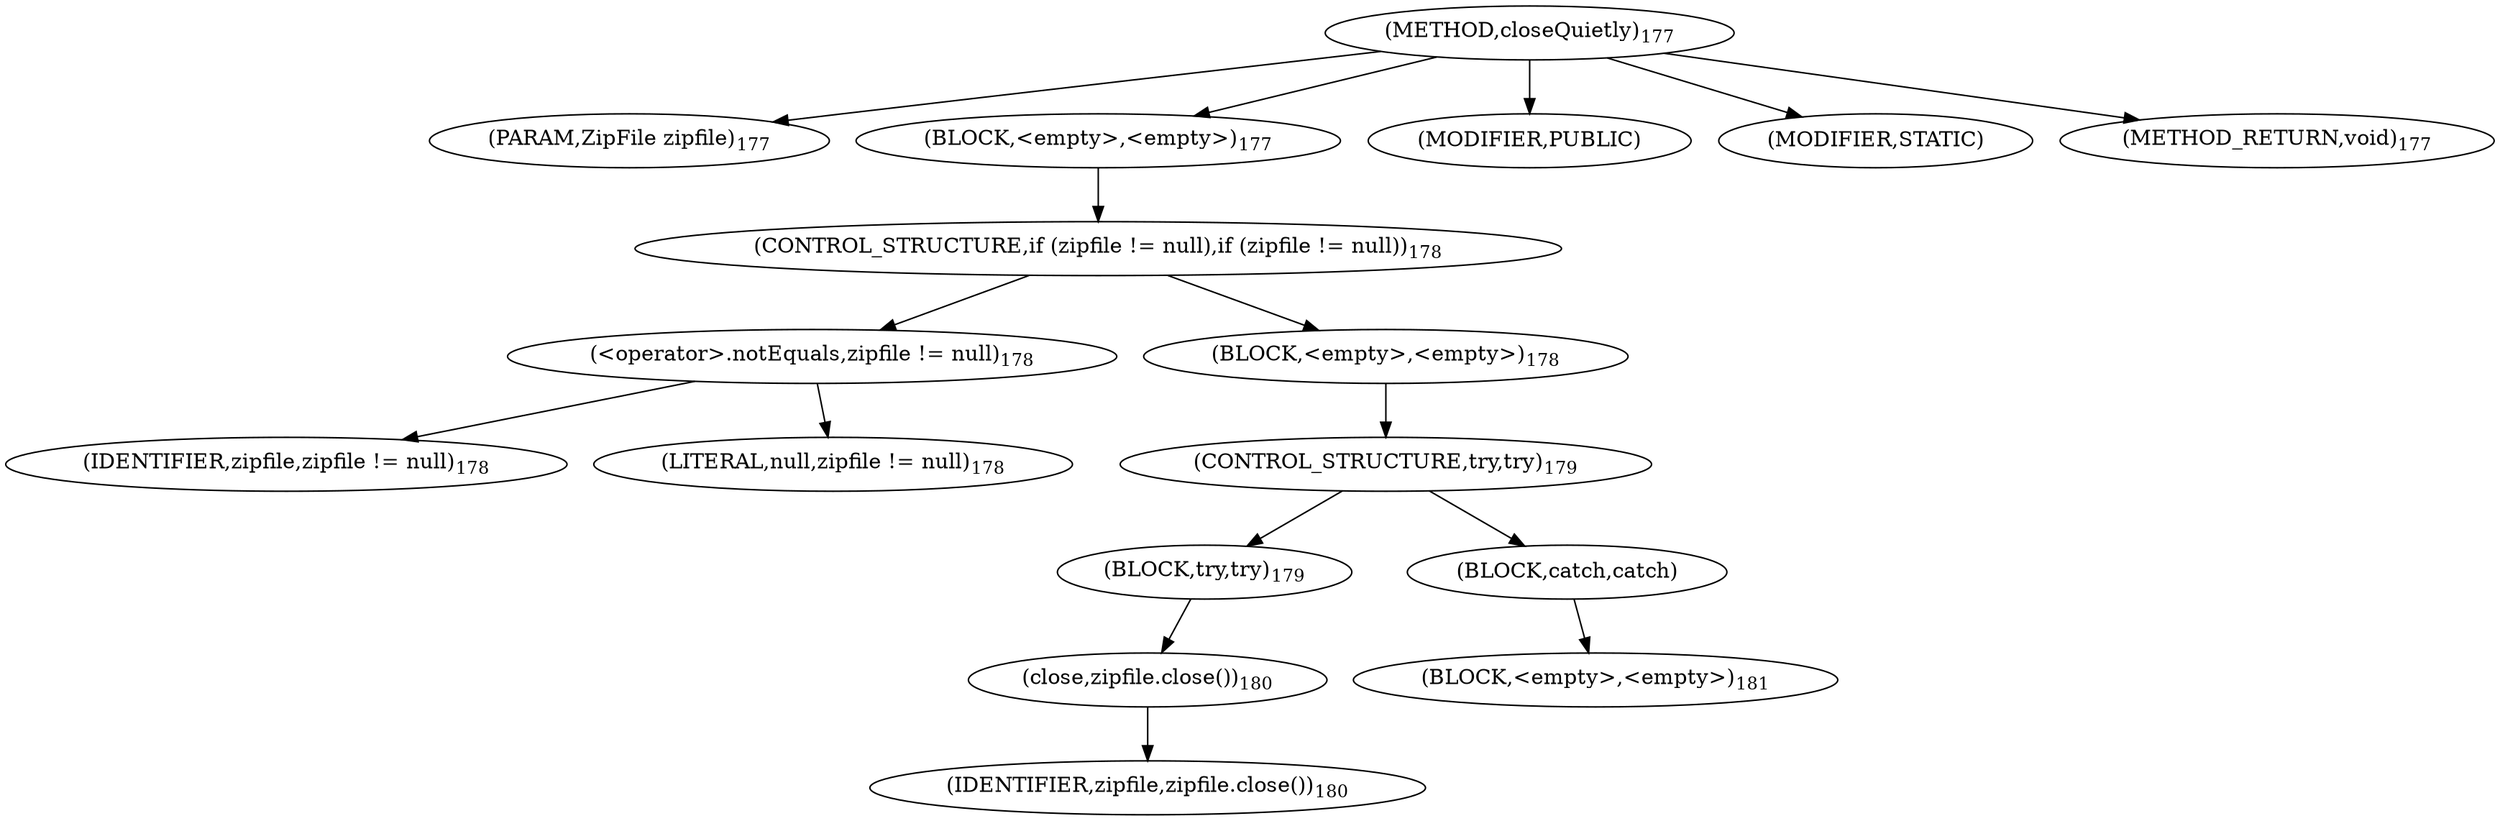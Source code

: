 digraph "closeQuietly" {  
"239" [label = <(METHOD,closeQuietly)<SUB>177</SUB>> ]
"240" [label = <(PARAM,ZipFile zipfile)<SUB>177</SUB>> ]
"241" [label = <(BLOCK,&lt;empty&gt;,&lt;empty&gt;)<SUB>177</SUB>> ]
"242" [label = <(CONTROL_STRUCTURE,if (zipfile != null),if (zipfile != null))<SUB>178</SUB>> ]
"243" [label = <(&lt;operator&gt;.notEquals,zipfile != null)<SUB>178</SUB>> ]
"244" [label = <(IDENTIFIER,zipfile,zipfile != null)<SUB>178</SUB>> ]
"245" [label = <(LITERAL,null,zipfile != null)<SUB>178</SUB>> ]
"246" [label = <(BLOCK,&lt;empty&gt;,&lt;empty&gt;)<SUB>178</SUB>> ]
"247" [label = <(CONTROL_STRUCTURE,try,try)<SUB>179</SUB>> ]
"248" [label = <(BLOCK,try,try)<SUB>179</SUB>> ]
"249" [label = <(close,zipfile.close())<SUB>180</SUB>> ]
"250" [label = <(IDENTIFIER,zipfile,zipfile.close())<SUB>180</SUB>> ]
"251" [label = <(BLOCK,catch,catch)> ]
"252" [label = <(BLOCK,&lt;empty&gt;,&lt;empty&gt;)<SUB>181</SUB>> ]
"253" [label = <(MODIFIER,PUBLIC)> ]
"254" [label = <(MODIFIER,STATIC)> ]
"255" [label = <(METHOD_RETURN,void)<SUB>177</SUB>> ]
  "239" -> "240" 
  "239" -> "241" 
  "239" -> "253" 
  "239" -> "254" 
  "239" -> "255" 
  "241" -> "242" 
  "242" -> "243" 
  "242" -> "246" 
  "243" -> "244" 
  "243" -> "245" 
  "246" -> "247" 
  "247" -> "248" 
  "247" -> "251" 
  "248" -> "249" 
  "249" -> "250" 
  "251" -> "252" 
}
